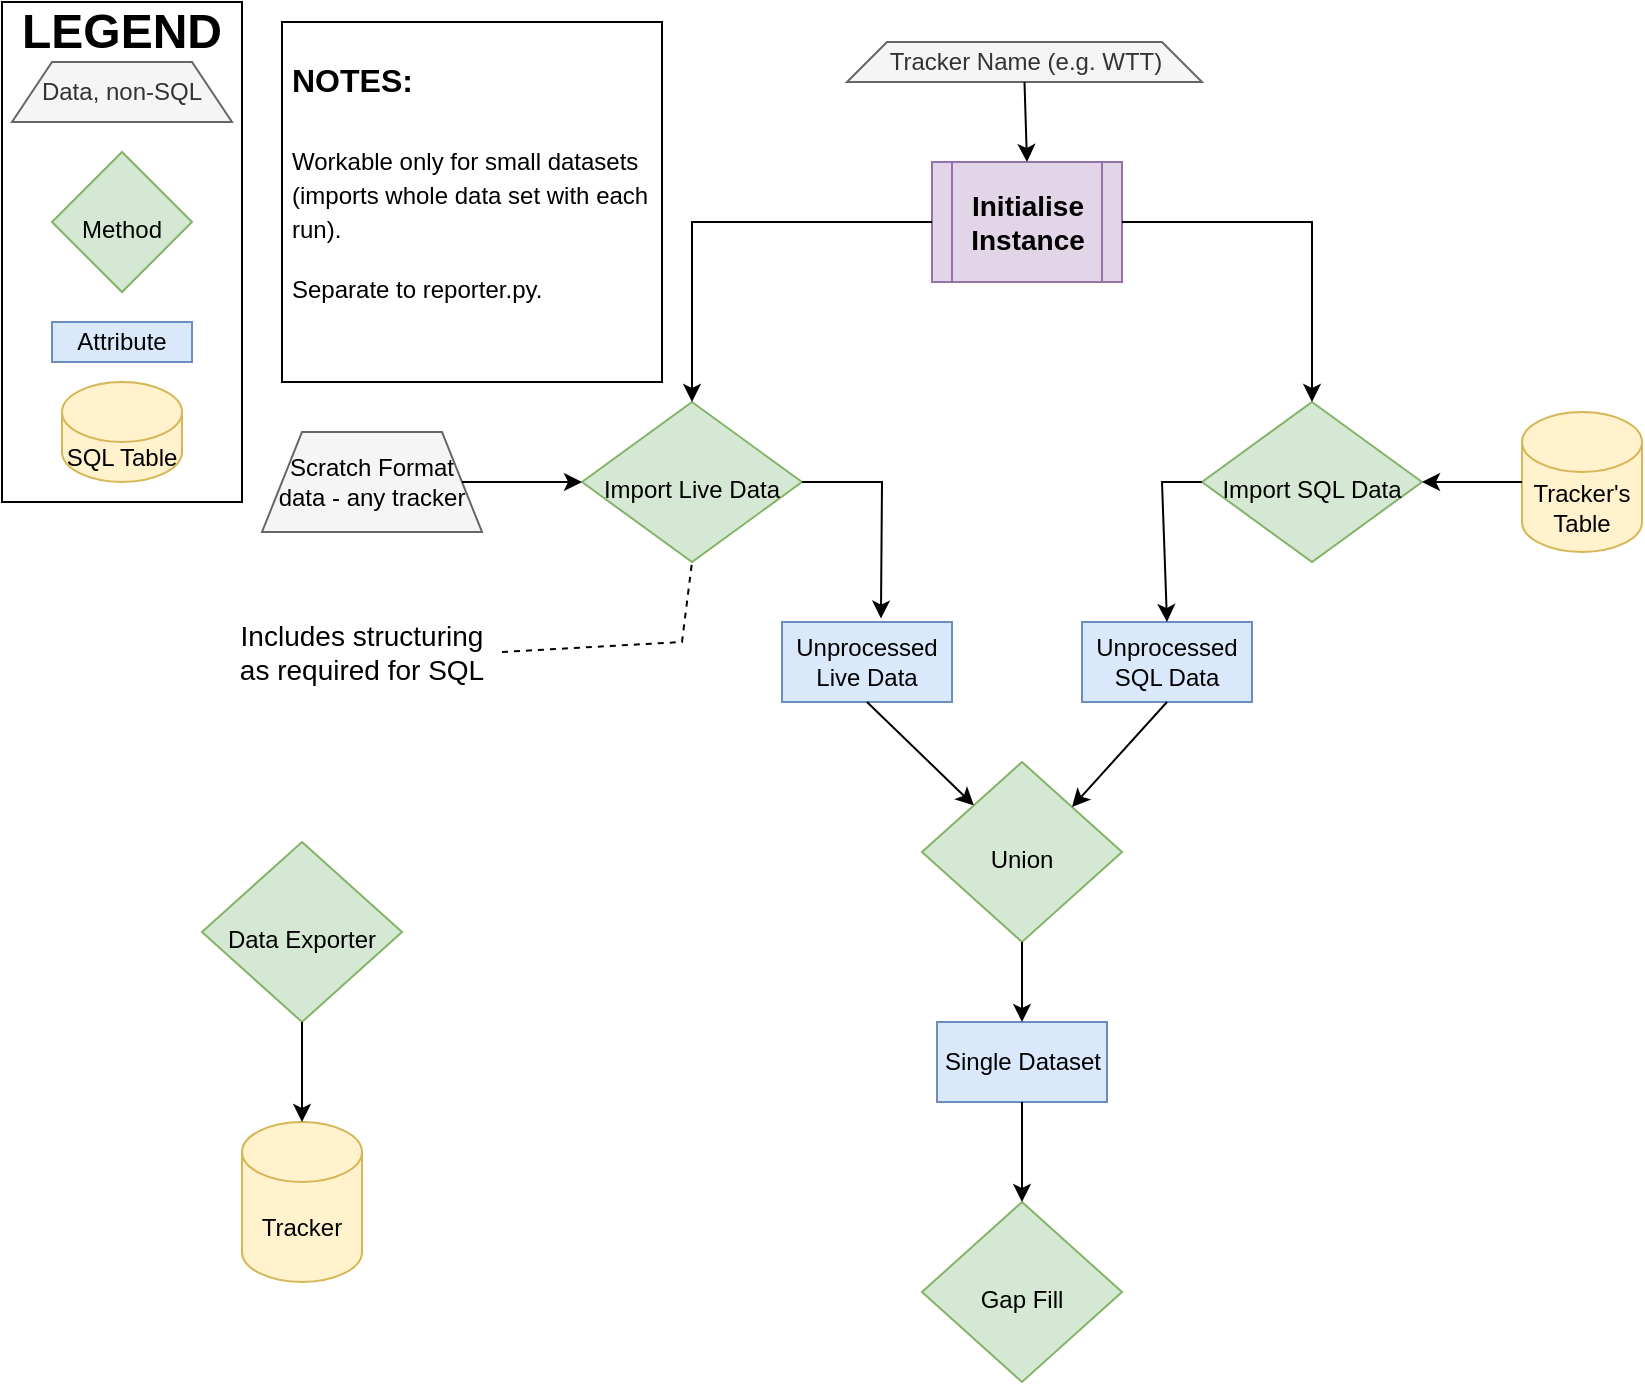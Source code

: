 <mxfile version="20.6.0" type="github">
  <diagram id="p8lEQfj0Wyr8JSXRAtLH" name="Page-1">
    <mxGraphModel dx="782" dy="706" grid="1" gridSize="10" guides="1" tooltips="1" connect="1" arrows="1" fold="1" page="1" pageScale="1" pageWidth="827" pageHeight="1169" math="0" shadow="0">
      <root>
        <mxCell id="0" />
        <mxCell id="1" parent="0" />
        <mxCell id="yy5XVwhqXjzSVsF5RALL-28" value="" style="rounded=0;whiteSpace=wrap;html=1;fontSize=14;fillColor=none;" vertex="1" parent="1">
          <mxGeometry width="120" height="250" as="geometry" />
        </mxCell>
        <mxCell id="yy5XVwhqXjzSVsF5RALL-3" value="&lt;font style=&quot;font-size: 24px;&quot;&gt;&lt;b&gt;LEGEND&lt;/b&gt;&lt;/font&gt;" style="text;html=1;strokeColor=none;fillColor=none;align=center;verticalAlign=middle;whiteSpace=wrap;rounded=0;" vertex="1" parent="1">
          <mxGeometry x="10" width="100" height="30" as="geometry" />
        </mxCell>
        <mxCell id="yy5XVwhqXjzSVsF5RALL-4" value="Attribute" style="rounded=0;whiteSpace=wrap;html=1;fillColor=#dae8fc;strokeColor=#6c8ebf;" vertex="1" parent="1">
          <mxGeometry x="25" y="160" width="70" height="20" as="geometry" />
        </mxCell>
        <mxCell id="yy5XVwhqXjzSVsF5RALL-5" value="&lt;font style=&quot;font-size: 12px;&quot;&gt;Method&lt;br&gt;&lt;/font&gt;" style="rhombus;whiteSpace=wrap;html=1;fontSize=24;fillColor=#d5e8d4;strokeColor=#82b366;" vertex="1" parent="1">
          <mxGeometry x="25" y="75" width="70" height="70" as="geometry" />
        </mxCell>
        <mxCell id="yy5XVwhqXjzSVsF5RALL-6" value="SQL Table" style="shape=cylinder3;whiteSpace=wrap;html=1;boundedLbl=1;backgroundOutline=1;size=15;fontSize=12;fillColor=#fff2cc;strokeColor=#d6b656;" vertex="1" parent="1">
          <mxGeometry x="30" y="190" width="60" height="50" as="geometry" />
        </mxCell>
        <mxCell id="yy5XVwhqXjzSVsF5RALL-7" value="&lt;font style=&quot;font-size: 12px;&quot;&gt;Import SQL Data&lt;/font&gt;" style="rhombus;whiteSpace=wrap;html=1;fontSize=24;fillColor=#d5e8d4;strokeColor=#82b366;" vertex="1" parent="1">
          <mxGeometry x="600" y="200" width="110" height="80" as="geometry" />
        </mxCell>
        <mxCell id="yy5XVwhqXjzSVsF5RALL-8" value="Tracker&#39;s Table" style="shape=cylinder3;whiteSpace=wrap;html=1;boundedLbl=1;backgroundOutline=1;size=15;fontSize=12;fillColor=#fff2cc;strokeColor=#d6b656;" vertex="1" parent="1">
          <mxGeometry x="760" y="205" width="60" height="70" as="geometry" />
        </mxCell>
        <mxCell id="yy5XVwhqXjzSVsF5RALL-11" value="&lt;span style=&quot;font-size: 12px;&quot;&gt;Union&lt;/span&gt;" style="rhombus;whiteSpace=wrap;html=1;fontSize=24;fillColor=#d5e8d4;strokeColor=#82b366;" vertex="1" parent="1">
          <mxGeometry x="460" y="380" width="100" height="90" as="geometry" />
        </mxCell>
        <mxCell id="yy5XVwhqXjzSVsF5RALL-13" value="&lt;span style=&quot;font-size: 12px;&quot;&gt;Data Exporter&lt;/span&gt;" style="rhombus;whiteSpace=wrap;html=1;fontSize=24;fillColor=#d5e8d4;strokeColor=#82b366;" vertex="1" parent="1">
          <mxGeometry x="100" y="420" width="100" height="90" as="geometry" />
        </mxCell>
        <mxCell id="yy5XVwhqXjzSVsF5RALL-15" value="Tracker" style="shape=cylinder3;whiteSpace=wrap;html=1;boundedLbl=1;backgroundOutline=1;size=15;fontSize=12;fillColor=#fff2cc;strokeColor=#d6b656;" vertex="1" parent="1">
          <mxGeometry x="120" y="560" width="60" height="80" as="geometry" />
        </mxCell>
        <mxCell id="yy5XVwhqXjzSVsF5RALL-16" value="" style="endArrow=classic;html=1;rounded=0;fontSize=12;" edge="1" parent="1" source="yy5XVwhqXjzSVsF5RALL-13" target="yy5XVwhqXjzSVsF5RALL-15">
          <mxGeometry width="50" height="50" relative="1" as="geometry">
            <mxPoint x="160" y="380" as="sourcePoint" />
            <mxPoint x="160" y="430" as="targetPoint" />
          </mxGeometry>
        </mxCell>
        <mxCell id="yy5XVwhqXjzSVsF5RALL-17" value="&lt;font style=&quot;font-size: 14px;&quot;&gt;&lt;b&gt;Initialise Instance&lt;/b&gt;&lt;/font&gt;" style="shape=process;whiteSpace=wrap;html=1;backgroundOutline=1;fontSize=12;fillColor=#e1d5e7;strokeColor=#9673a6;" vertex="1" parent="1">
          <mxGeometry x="465" y="80" width="95" height="60" as="geometry" />
        </mxCell>
        <mxCell id="yy5XVwhqXjzSVsF5RALL-19" value="Data, non-SQL" style="shape=trapezoid;perimeter=trapezoidPerimeter;whiteSpace=wrap;html=1;fixedSize=1;fontSize=12;fillColor=#f5f5f5;fontColor=#333333;strokeColor=#666666;" vertex="1" parent="1">
          <mxGeometry x="5" y="30" width="110" height="30" as="geometry" />
        </mxCell>
        <mxCell id="yy5XVwhqXjzSVsF5RALL-20" value="&lt;span style=&quot;color: rgb(0, 0, 0);&quot;&gt;Scratch Format data - any tracker&lt;/span&gt;" style="shape=trapezoid;perimeter=trapezoidPerimeter;whiteSpace=wrap;html=1;fixedSize=1;fontSize=12;fillColor=#f5f5f5;fontColor=#333333;strokeColor=#666666;" vertex="1" parent="1">
          <mxGeometry x="130" y="215" width="110" height="50" as="geometry" />
        </mxCell>
        <mxCell id="yy5XVwhqXjzSVsF5RALL-21" value="Tracker Name (e.g. WTT)" style="shape=trapezoid;perimeter=trapezoidPerimeter;whiteSpace=wrap;html=1;fixedSize=1;fontSize=12;fillColor=#f5f5f5;fontColor=#333333;strokeColor=#666666;" vertex="1" parent="1">
          <mxGeometry x="422.5" y="20" width="177.5" height="20" as="geometry" />
        </mxCell>
        <mxCell id="yy5XVwhqXjzSVsF5RALL-22" value="" style="endArrow=classic;html=1;rounded=0;fontSize=12;exitX=0.5;exitY=1;exitDx=0;exitDy=0;entryX=0.5;entryY=0;entryDx=0;entryDy=0;" edge="1" parent="1" source="yy5XVwhqXjzSVsF5RALL-21" target="yy5XVwhqXjzSVsF5RALL-17">
          <mxGeometry width="50" height="50" relative="1" as="geometry">
            <mxPoint x="454.5" y="40" as="sourcePoint" />
            <mxPoint x="455" y="80" as="targetPoint" />
            <Array as="points" />
          </mxGeometry>
        </mxCell>
        <mxCell id="yy5XVwhqXjzSVsF5RALL-25" value="" style="endArrow=classic;html=1;rounded=0;fontSize=12;exitX=0;exitY=0.5;exitDx=0;exitDy=0;exitPerimeter=0;entryX=1;entryY=0.5;entryDx=0;entryDy=0;" edge="1" parent="1" source="yy5XVwhqXjzSVsF5RALL-8" target="yy5XVwhqXjzSVsF5RALL-7">
          <mxGeometry width="50" height="50" relative="1" as="geometry">
            <mxPoint x="655" y="290" as="sourcePoint" />
            <mxPoint x="645" y="380" as="targetPoint" />
            <Array as="points" />
          </mxGeometry>
        </mxCell>
        <mxCell id="yy5XVwhqXjzSVsF5RALL-29" value="Unprocessed SQL Data" style="rounded=0;whiteSpace=wrap;html=1;fillColor=#dae8fc;strokeColor=#6c8ebf;" vertex="1" parent="1">
          <mxGeometry x="540" y="310" width="85" height="40" as="geometry" />
        </mxCell>
        <mxCell id="yy5XVwhqXjzSVsF5RALL-31" value="" style="endArrow=classic;html=1;rounded=0;fontSize=12;exitX=1;exitY=0.5;exitDx=0;exitDy=0;entryX=0.5;entryY=0;entryDx=0;entryDy=0;" edge="1" parent="1" source="yy5XVwhqXjzSVsF5RALL-17" target="yy5XVwhqXjzSVsF5RALL-7">
          <mxGeometry width="50" height="50" relative="1" as="geometry">
            <mxPoint x="735" y="120" as="sourcePoint" />
            <mxPoint x="630" y="120" as="targetPoint" />
            <Array as="points">
              <mxPoint x="655" y="110" />
            </Array>
          </mxGeometry>
        </mxCell>
        <mxCell id="yy5XVwhqXjzSVsF5RALL-33" value="&lt;font style=&quot;font-size: 12px;&quot;&gt;Import Live Data&lt;/font&gt;" style="rhombus;whiteSpace=wrap;html=1;fontSize=24;fillColor=#d5e8d4;strokeColor=#82b366;" vertex="1" parent="1">
          <mxGeometry x="290" y="200" width="110" height="80" as="geometry" />
        </mxCell>
        <mxCell id="yy5XVwhqXjzSVsF5RALL-34" value="" style="endArrow=classic;html=1;rounded=0;fontSize=12;exitX=0;exitY=0.5;exitDx=0;exitDy=0;entryX=0.5;entryY=0;entryDx=0;entryDy=0;" edge="1" parent="1" source="yy5XVwhqXjzSVsF5RALL-17" target="yy5XVwhqXjzSVsF5RALL-33">
          <mxGeometry width="50" height="50" relative="1" as="geometry">
            <mxPoint x="570" y="120" as="sourcePoint" />
            <mxPoint x="665" y="210" as="targetPoint" />
            <Array as="points">
              <mxPoint x="345" y="110" />
            </Array>
          </mxGeometry>
        </mxCell>
        <mxCell id="yy5XVwhqXjzSVsF5RALL-35" value="" style="endArrow=classic;html=1;rounded=0;fontSize=12;exitX=1;exitY=0.5;exitDx=0;exitDy=0;entryX=0;entryY=0.5;entryDx=0;entryDy=0;" edge="1" parent="1" source="yy5XVwhqXjzSVsF5RALL-20" target="yy5XVwhqXjzSVsF5RALL-33">
          <mxGeometry width="50" height="50" relative="1" as="geometry">
            <mxPoint x="285" y="300" as="sourcePoint" />
            <mxPoint x="240" y="300" as="targetPoint" />
            <Array as="points" />
          </mxGeometry>
        </mxCell>
        <mxCell id="yy5XVwhqXjzSVsF5RALL-37" value="" style="endArrow=classic;html=1;rounded=0;fontSize=12;entryX=0.5;entryY=0;entryDx=0;entryDy=0;exitX=0;exitY=0.5;exitDx=0;exitDy=0;" edge="1" parent="1" source="yy5XVwhqXjzSVsF5RALL-7" target="yy5XVwhqXjzSVsF5RALL-29">
          <mxGeometry width="50" height="50" relative="1" as="geometry">
            <mxPoint x="770" y="250" as="sourcePoint" />
            <mxPoint x="720" y="250" as="targetPoint" />
            <Array as="points">
              <mxPoint x="580" y="240" />
            </Array>
          </mxGeometry>
        </mxCell>
        <mxCell id="yy5XVwhqXjzSVsF5RALL-38" value="Unprocessed Live Data" style="rounded=0;whiteSpace=wrap;html=1;fillColor=#dae8fc;strokeColor=#6c8ebf;" vertex="1" parent="1">
          <mxGeometry x="390" y="310" width="85" height="40" as="geometry" />
        </mxCell>
        <mxCell id="yy5XVwhqXjzSVsF5RALL-39" value="" style="endArrow=classic;html=1;rounded=0;fontSize=12;exitX=1;exitY=0.5;exitDx=0;exitDy=0;entryX=0.582;entryY=-0.043;entryDx=0;entryDy=0;entryPerimeter=0;" edge="1" parent="1" source="yy5XVwhqXjzSVsF5RALL-33" target="yy5XVwhqXjzSVsF5RALL-38">
          <mxGeometry width="50" height="50" relative="1" as="geometry">
            <mxPoint x="665" y="290" as="sourcePoint" />
            <mxPoint x="665" y="330" as="targetPoint" />
            <Array as="points">
              <mxPoint x="440" y="240" />
            </Array>
          </mxGeometry>
        </mxCell>
        <mxCell id="yy5XVwhqXjzSVsF5RALL-45" value="Includes structuring as required for SQL" style="text;html=1;strokeColor=none;fillColor=none;align=center;verticalAlign=middle;whiteSpace=wrap;rounded=0;fontSize=14;" vertex="1" parent="1">
          <mxGeometry x="110" y="310" width="140" height="30" as="geometry" />
        </mxCell>
        <mxCell id="yy5XVwhqXjzSVsF5RALL-46" value="" style="endArrow=none;dashed=1;html=1;rounded=0;fontSize=14;entryX=0.5;entryY=1;entryDx=0;entryDy=0;exitX=1;exitY=0.5;exitDx=0;exitDy=0;" edge="1" parent="1" source="yy5XVwhqXjzSVsF5RALL-45" target="yy5XVwhqXjzSVsF5RALL-33">
          <mxGeometry width="50" height="50" relative="1" as="geometry">
            <mxPoint x="460" y="440" as="sourcePoint" />
            <mxPoint x="510" y="390" as="targetPoint" />
            <Array as="points">
              <mxPoint x="340" y="320" />
            </Array>
          </mxGeometry>
        </mxCell>
        <mxCell id="yy5XVwhqXjzSVsF5RALL-47" value="&lt;h1&gt;&lt;font style=&quot;font-size: 16px;&quot;&gt;NOTES:&lt;/font&gt;&lt;/h1&gt;&lt;p&gt;&lt;font style=&quot;font-size: 12px;&quot;&gt;Workable only for small datasets (imports whole data set with each run).&lt;/font&gt;&lt;/p&gt;&lt;p&gt;&lt;font style=&quot;font-size: 12px;&quot;&gt;Separate to reporter.py.&lt;/font&gt;&lt;/p&gt;" style="text;html=1;strokeColor=default;fillColor=none;spacing=5;spacingTop=-20;whiteSpace=wrap;overflow=hidden;rounded=0;fontSize=14;" vertex="1" parent="1">
          <mxGeometry x="140" y="10" width="190" height="180" as="geometry" />
        </mxCell>
        <mxCell id="yy5XVwhqXjzSVsF5RALL-48" value="" style="endArrow=classic;html=1;rounded=0;fontSize=12;exitX=0.5;exitY=1;exitDx=0;exitDy=0;" edge="1" parent="1" source="yy5XVwhqXjzSVsF5RALL-38" target="yy5XVwhqXjzSVsF5RALL-11">
          <mxGeometry width="50" height="50" relative="1" as="geometry">
            <mxPoint x="460" y="440" as="sourcePoint" />
            <mxPoint x="510" y="390" as="targetPoint" />
          </mxGeometry>
        </mxCell>
        <mxCell id="yy5XVwhqXjzSVsF5RALL-49" value="" style="endArrow=classic;html=1;rounded=0;fontSize=12;exitX=0.5;exitY=1;exitDx=0;exitDy=0;entryX=1;entryY=0;entryDx=0;entryDy=0;" edge="1" parent="1" source="yy5XVwhqXjzSVsF5RALL-29" target="yy5XVwhqXjzSVsF5RALL-11">
          <mxGeometry width="50" height="50" relative="1" as="geometry">
            <mxPoint x="442.5" y="360" as="sourcePoint" />
            <mxPoint x="496.223" y="403.65" as="targetPoint" />
          </mxGeometry>
        </mxCell>
        <mxCell id="yy5XVwhqXjzSVsF5RALL-51" value="Single Dataset" style="rounded=0;whiteSpace=wrap;html=1;fillColor=#dae8fc;strokeColor=#6c8ebf;" vertex="1" parent="1">
          <mxGeometry x="467.5" y="510" width="85" height="40" as="geometry" />
        </mxCell>
        <mxCell id="yy5XVwhqXjzSVsF5RALL-56" value="&lt;span style=&quot;font-size: 12px;&quot;&gt;Gap Fill&lt;/span&gt;" style="rhombus;whiteSpace=wrap;html=1;fontSize=24;fillColor=#d5e8d4;strokeColor=#82b366;" vertex="1" parent="1">
          <mxGeometry x="460" y="600" width="100" height="90" as="geometry" />
        </mxCell>
        <mxCell id="yy5XVwhqXjzSVsF5RALL-57" value="" style="endArrow=classic;html=1;rounded=0;fontSize=12;exitX=0.5;exitY=1;exitDx=0;exitDy=0;entryX=0.5;entryY=0;entryDx=0;entryDy=0;" edge="1" parent="1" source="yy5XVwhqXjzSVsF5RALL-11" target="yy5XVwhqXjzSVsF5RALL-51">
          <mxGeometry width="50" height="50" relative="1" as="geometry">
            <mxPoint x="390" y="510" as="sourcePoint" />
            <mxPoint x="443.407" y="561.684" as="targetPoint" />
          </mxGeometry>
        </mxCell>
        <mxCell id="yy5XVwhqXjzSVsF5RALL-58" value="" style="endArrow=classic;html=1;rounded=0;fontSize=12;" edge="1" parent="1" target="yy5XVwhqXjzSVsF5RALL-56">
          <mxGeometry width="50" height="50" relative="1" as="geometry">
            <mxPoint x="510" y="550" as="sourcePoint" />
            <mxPoint x="520" y="520" as="targetPoint" />
            <Array as="points">
              <mxPoint x="510" y="580" />
            </Array>
          </mxGeometry>
        </mxCell>
      </root>
    </mxGraphModel>
  </diagram>
</mxfile>
